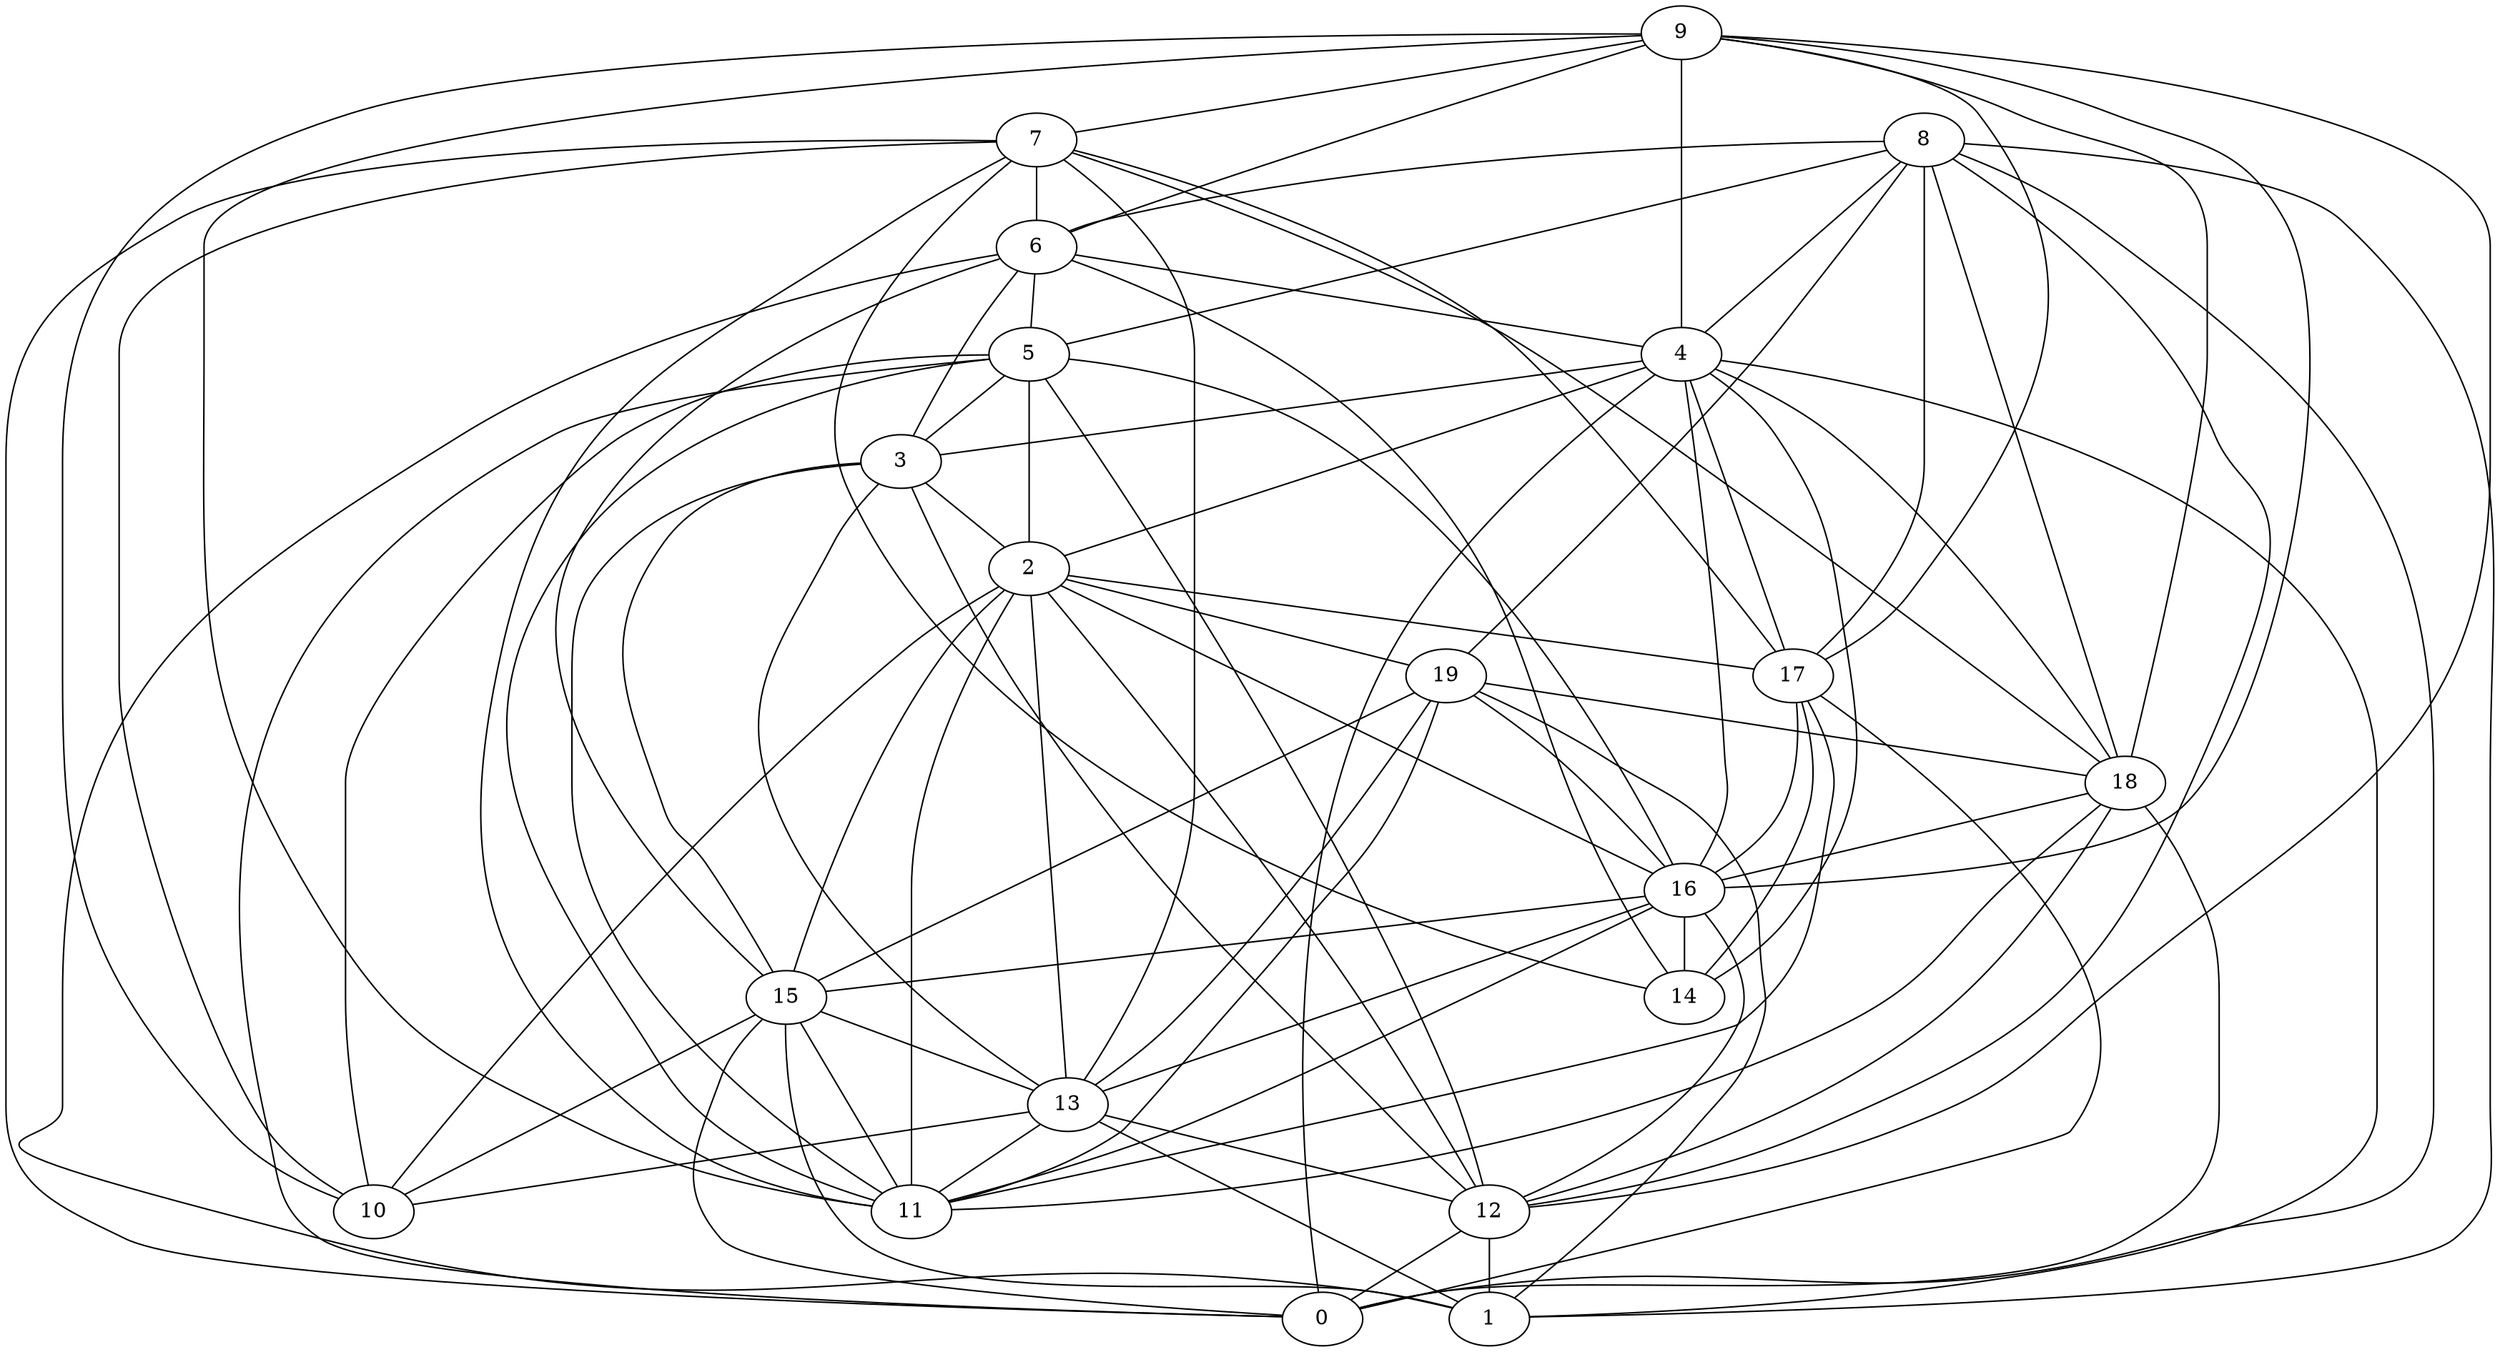 digraph GG_graph {

subgraph G_graph {
edge [color = black]
"2" -> "12" [dir = none]
"2" -> "15" [dir = none]
"2" -> "10" [dir = none]
"2" -> "19" [dir = none]
"8" -> "5" [dir = none]
"8" -> "1" [dir = none]
"8" -> "19" [dir = none]
"8" -> "6" [dir = none]
"8" -> "17" [dir = none]
"3" -> "15" [dir = none]
"3" -> "13" [dir = none]
"3" -> "2" [dir = none]
"16" -> "13" [dir = none]
"16" -> "12" [dir = none]
"5" -> "3" [dir = none]
"5" -> "10" [dir = none]
"5" -> "0" [dir = none]
"5" -> "12" [dir = none]
"5" -> "2" [dir = none]
"18" -> "11" [dir = none]
"18" -> "0" [dir = none]
"18" -> "16" [dir = none]
"17" -> "0" [dir = none]
"17" -> "14" [dir = none]
"17" -> "11" [dir = none]
"17" -> "16" [dir = none]
"7" -> "13" [dir = none]
"7" -> "0" [dir = none]
"7" -> "18" [dir = none]
"7" -> "14" [dir = none]
"13" -> "10" [dir = none]
"13" -> "11" [dir = none]
"13" -> "12" [dir = none]
"13" -> "1" [dir = none]
"15" -> "1" [dir = none]
"15" -> "11" [dir = none]
"15" -> "10" [dir = none]
"12" -> "1" [dir = none]
"9" -> "7" [dir = none]
"9" -> "11" [dir = none]
"9" -> "12" [dir = none]
"9" -> "6" [dir = none]
"9" -> "10" [dir = none]
"9" -> "4" [dir = none]
"4" -> "14" [dir = none]
"4" -> "16" [dir = none]
"4" -> "18" [dir = none]
"4" -> "17" [dir = none]
"19" -> "11" [dir = none]
"19" -> "15" [dir = none]
"19" -> "1" [dir = none]
"19" -> "18" [dir = none]
"19" -> "16" [dir = none]
"6" -> "15" [dir = none]
"6" -> "14" [dir = none]
"6" -> "4" [dir = none]
"6" -> "5" [dir = none]
"2" -> "17" [dir = none]
"2" -> "11" [dir = none]
"2" -> "13" [dir = none]
"4" -> "3" [dir = none]
"12" -> "0" [dir = none]
"7" -> "11" [dir = none]
"9" -> "18" [dir = none]
"15" -> "13" [dir = none]
"9" -> "17" [dir = none]
"8" -> "18" [dir = none]
"7" -> "10" [dir = none]
"3" -> "12" [dir = none]
"2" -> "16" [dir = none]
"4" -> "0" [dir = none]
"3" -> "11" [dir = none]
"9" -> "16" [dir = none]
"16" -> "11" [dir = none]
"5" -> "11" [dir = none]
"8" -> "0" [dir = none]
"16" -> "15" [dir = none]
"8" -> "12" [dir = none]
"16" -> "14" [dir = none]
"7" -> "6" [dir = none]
"5" -> "16" [dir = none]
"15" -> "0" [dir = none]
"6" -> "3" [dir = none]
"8" -> "4" [dir = none]
"19" -> "13" [dir = none]
"4" -> "1" [dir = none]
"6" -> "1" [dir = none]
"7" -> "17" [dir = none]
"18" -> "12" [dir = none]
"4" -> "2" [dir = none]
}

}
